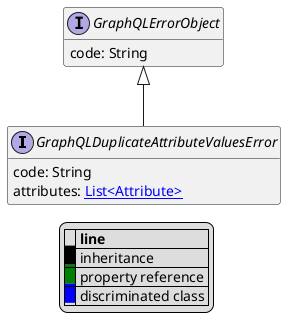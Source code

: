 @startuml

hide empty fields
hide empty methods
legend
|= |= line |
|<back:black>   </back>| inheritance |
|<back:green>   </back>| property reference |
|<back:blue>   </back>| discriminated class |
endlegend
interface GraphQLDuplicateAttributeValuesError [[GraphQLDuplicateAttributeValuesError.svg]] extends GraphQLErrorObject {
    code: String
    attributes: [[Attribute.svg List<Attribute>]]
}
interface GraphQLErrorObject [[GraphQLErrorObject.svg]]  {
    code: String
}





@enduml
